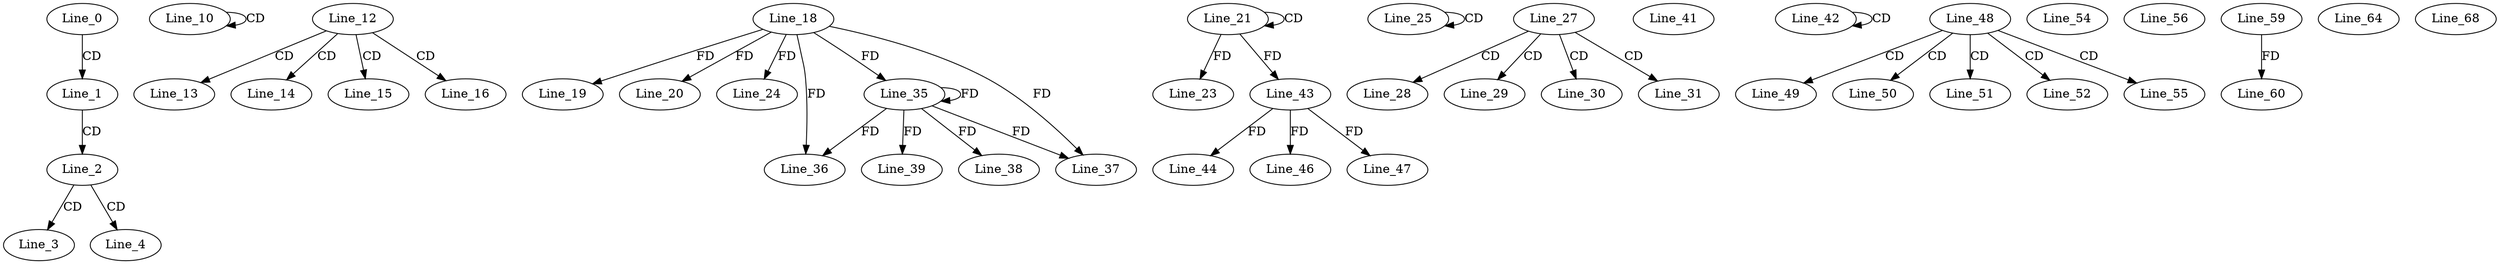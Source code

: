 digraph G {
  Line_0;
  Line_1;
  Line_2;
  Line_3;
  Line_4;
  Line_10;
  Line_10;
  Line_12;
  Line_13;
  Line_14;
  Line_15;
  Line_16;
  Line_18;
  Line_19;
  Line_20;
  Line_21;
  Line_21;
  Line_23;
  Line_24;
  Line_25;
  Line_25;
  Line_27;
  Line_28;
  Line_29;
  Line_30;
  Line_31;
  Line_35;
  Line_36;
  Line_37;
  Line_38;
  Line_39;
  Line_41;
  Line_42;
  Line_42;
  Line_43;
  Line_43;
  Line_44;
  Line_46;
  Line_47;
  Line_48;
  Line_49;
  Line_50;
  Line_51;
  Line_52;
  Line_54;
  Line_55;
  Line_56;
  Line_59;
  Line_60;
  Line_64;
  Line_68;
  Line_0 -> Line_1 [ label="CD" ];
  Line_1 -> Line_2 [ label="CD" ];
  Line_2 -> Line_3 [ label="CD" ];
  Line_2 -> Line_4 [ label="CD" ];
  Line_10 -> Line_10 [ label="CD" ];
  Line_12 -> Line_13 [ label="CD" ];
  Line_12 -> Line_14 [ label="CD" ];
  Line_12 -> Line_15 [ label="CD" ];
  Line_12 -> Line_16 [ label="CD" ];
  Line_18 -> Line_19 [ label="FD" ];
  Line_18 -> Line_20 [ label="FD" ];
  Line_21 -> Line_21 [ label="CD" ];
  Line_21 -> Line_23 [ label="FD" ];
  Line_18 -> Line_24 [ label="FD" ];
  Line_25 -> Line_25 [ label="CD" ];
  Line_27 -> Line_28 [ label="CD" ];
  Line_27 -> Line_29 [ label="CD" ];
  Line_27 -> Line_30 [ label="CD" ];
  Line_27 -> Line_31 [ label="CD" ];
  Line_18 -> Line_35 [ label="FD" ];
  Line_35 -> Line_35 [ label="FD" ];
  Line_18 -> Line_36 [ label="FD" ];
  Line_35 -> Line_36 [ label="FD" ];
  Line_18 -> Line_37 [ label="FD" ];
  Line_35 -> Line_37 [ label="FD" ];
  Line_35 -> Line_38 [ label="FD" ];
  Line_35 -> Line_39 [ label="FD" ];
  Line_42 -> Line_42 [ label="CD" ];
  Line_21 -> Line_43 [ label="FD" ];
  Line_43 -> Line_44 [ label="FD" ];
  Line_43 -> Line_46 [ label="FD" ];
  Line_43 -> Line_47 [ label="FD" ];
  Line_48 -> Line_49 [ label="CD" ];
  Line_48 -> Line_50 [ label="CD" ];
  Line_48 -> Line_51 [ label="CD" ];
  Line_48 -> Line_52 [ label="CD" ];
  Line_48 -> Line_55 [ label="CD" ];
  Line_59 -> Line_60 [ label="FD" ];
}
